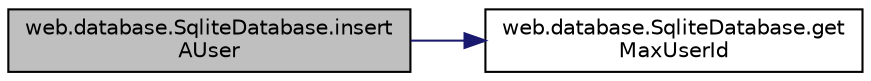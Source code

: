 digraph "web.database.SqliteDatabase.insertAUser"
{
  edge [fontname="Helvetica",fontsize="10",labelfontname="Helvetica",labelfontsize="10"];
  node [fontname="Helvetica",fontsize="10",shape=record];
  rankdir="LR";
  Node1 [label="web.database.SqliteDatabase.insert\lAUser",height=0.2,width=0.4,color="black", fillcolor="grey75", style="filled" fontcolor="black"];
  Node1 -> Node2 [color="midnightblue",fontsize="10",style="solid"];
  Node2 [label="web.database.SqliteDatabase.get\lMaxUserId",height=0.2,width=0.4,color="black", fillcolor="white", style="filled",URL="$classweb_1_1database_1_1_sqlite_database.html#aa62f2c3a69e55372b9a66ed332f58e9d"];
}
